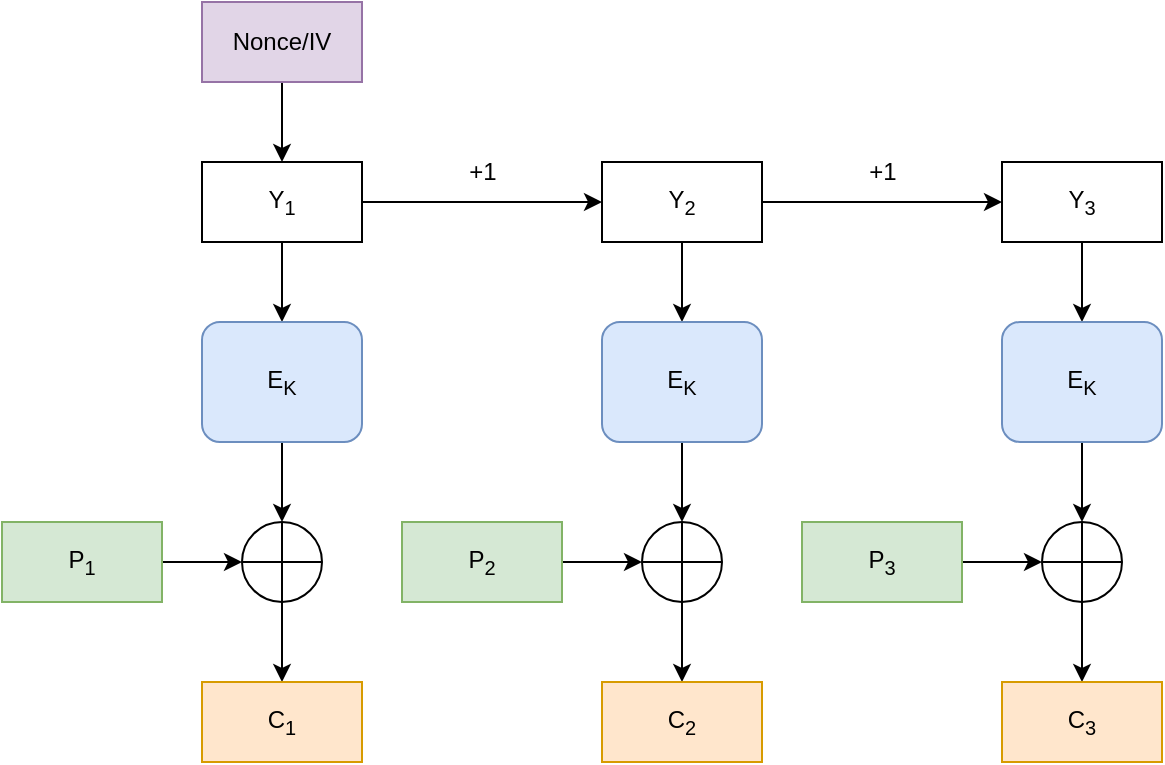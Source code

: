<mxfile version="23.0.0" type="device">
  <diagram name="Page-1" id="D2jS-NvSDsYDTageLER6">
    <mxGraphModel dx="767" dy="510" grid="1" gridSize="10" guides="1" tooltips="1" connect="1" arrows="1" fold="1" page="1" pageScale="1" pageWidth="1700" pageHeight="2200" math="0" shadow="0">
      <root>
        <mxCell id="0" />
        <mxCell id="1" parent="0" />
        <mxCell id="HoHo2z-yK8uKQ-re_OmP-27" style="edgeStyle=orthogonalEdgeStyle;rounded=0;orthogonalLoop=1;jettySize=auto;html=1;exitX=0.5;exitY=1;exitDx=0;exitDy=0;entryX=0.5;entryY=0;entryDx=0;entryDy=0;" parent="1" source="HoHo2z-yK8uKQ-re_OmP-4" target="HoHo2z-yK8uKQ-re_OmP-5" edge="1">
          <mxGeometry relative="1" as="geometry" />
        </mxCell>
        <mxCell id="HoHo2z-yK8uKQ-re_OmP-4" value="Nonce/IV" style="rounded=0;whiteSpace=wrap;html=1;fillColor=#e1d5e7;strokeColor=#9673a6;" parent="1" vertex="1">
          <mxGeometry x="200" y="120" width="80" height="40" as="geometry" />
        </mxCell>
        <mxCell id="HoHo2z-yK8uKQ-re_OmP-13" style="edgeStyle=orthogonalEdgeStyle;rounded=0;orthogonalLoop=1;jettySize=auto;html=1;exitX=0.5;exitY=1;exitDx=0;exitDy=0;entryX=0.5;entryY=0;entryDx=0;entryDy=0;" parent="1" source="HoHo2z-yK8uKQ-re_OmP-5" edge="1" target="HoHo2z-yK8uKQ-re_OmP-29">
          <mxGeometry relative="1" as="geometry">
            <mxPoint x="260" y="280" as="targetPoint" />
          </mxGeometry>
        </mxCell>
        <mxCell id="HoHo2z-yK8uKQ-re_OmP-19" style="edgeStyle=orthogonalEdgeStyle;rounded=0;orthogonalLoop=1;jettySize=auto;html=1;exitX=1;exitY=0.5;exitDx=0;exitDy=0;entryX=0;entryY=0.5;entryDx=0;entryDy=0;" parent="1" source="HoHo2z-yK8uKQ-re_OmP-5" target="HoHo2z-yK8uKQ-re_OmP-6" edge="1">
          <mxGeometry relative="1" as="geometry" />
        </mxCell>
        <mxCell id="HoHo2z-yK8uKQ-re_OmP-5" value="Y&lt;sub&gt;1&lt;/sub&gt;" style="rounded=0;whiteSpace=wrap;html=1;fillColor=none;" parent="1" vertex="1">
          <mxGeometry x="200" y="200" width="80" height="40" as="geometry" />
        </mxCell>
        <mxCell id="HoHo2z-yK8uKQ-re_OmP-20" style="edgeStyle=orthogonalEdgeStyle;rounded=0;orthogonalLoop=1;jettySize=auto;html=1;exitX=1;exitY=0.5;exitDx=0;exitDy=0;entryX=0;entryY=0.5;entryDx=0;entryDy=0;" parent="1" source="HoHo2z-yK8uKQ-re_OmP-6" target="HoHo2z-yK8uKQ-re_OmP-7" edge="1">
          <mxGeometry relative="1" as="geometry" />
        </mxCell>
        <mxCell id="zdUepmZOIQZ7dy83YugO-6" style="edgeStyle=orthogonalEdgeStyle;rounded=0;orthogonalLoop=1;jettySize=auto;html=1;exitX=0.5;exitY=1;exitDx=0;exitDy=0;entryX=0.5;entryY=0;entryDx=0;entryDy=0;" edge="1" parent="1" source="HoHo2z-yK8uKQ-re_OmP-6" target="zdUepmZOIQZ7dy83YugO-4">
          <mxGeometry relative="1" as="geometry" />
        </mxCell>
        <mxCell id="HoHo2z-yK8uKQ-re_OmP-6" value="Y&lt;sub&gt;2&lt;/sub&gt;" style="rounded=0;whiteSpace=wrap;html=1;fillColor=none;" parent="1" vertex="1">
          <mxGeometry x="400" y="200" width="80" height="40" as="geometry" />
        </mxCell>
        <mxCell id="zdUepmZOIQZ7dy83YugO-7" style="edgeStyle=orthogonalEdgeStyle;rounded=0;orthogonalLoop=1;jettySize=auto;html=1;exitX=0.5;exitY=1;exitDx=0;exitDy=0;entryX=0.5;entryY=0;entryDx=0;entryDy=0;" edge="1" parent="1" source="HoHo2z-yK8uKQ-re_OmP-7" target="zdUepmZOIQZ7dy83YugO-5">
          <mxGeometry relative="1" as="geometry" />
        </mxCell>
        <mxCell id="HoHo2z-yK8uKQ-re_OmP-7" value="Y&lt;sub&gt;3&lt;/sub&gt;" style="rounded=0;whiteSpace=wrap;html=1;fillColor=none;" parent="1" vertex="1">
          <mxGeometry x="600" y="200" width="80" height="40" as="geometry" />
        </mxCell>
        <mxCell id="HoHo2z-yK8uKQ-re_OmP-24" value="+1" style="text;html=1;align=center;verticalAlign=middle;resizable=0;points=[];autosize=1;strokeColor=none;fillColor=none;" parent="1" vertex="1">
          <mxGeometry x="320" y="190" width="40" height="30" as="geometry" />
        </mxCell>
        <mxCell id="zdUepmZOIQZ7dy83YugO-8" style="edgeStyle=orthogonalEdgeStyle;rounded=0;orthogonalLoop=1;jettySize=auto;html=1;exitX=0.5;exitY=1;exitDx=0;exitDy=0;entryX=0.5;entryY=0;entryDx=0;entryDy=0;" edge="1" parent="1" source="HoHo2z-yK8uKQ-re_OmP-29" target="HoHo2z-yK8uKQ-re_OmP-42">
          <mxGeometry relative="1" as="geometry" />
        </mxCell>
        <mxCell id="HoHo2z-yK8uKQ-re_OmP-29" value="E&lt;sub&gt;K&lt;/sub&gt;" style="rounded=1;whiteSpace=wrap;html=1;fillColor=#dae8fc;strokeColor=#6c8ebf;" parent="1" vertex="1">
          <mxGeometry x="200" y="280" width="80" height="60" as="geometry" />
        </mxCell>
        <mxCell id="HoHo2z-yK8uKQ-re_OmP-40" value="+1" style="text;html=1;align=center;verticalAlign=middle;resizable=0;points=[];autosize=1;strokeColor=none;fillColor=none;" parent="1" vertex="1">
          <mxGeometry x="520" y="190" width="40" height="30" as="geometry" />
        </mxCell>
        <mxCell id="HoHo2z-yK8uKQ-re_OmP-44" style="edgeStyle=orthogonalEdgeStyle;rounded=0;orthogonalLoop=1;jettySize=auto;html=1;exitX=1;exitY=0.5;exitDx=0;exitDy=0;entryX=0;entryY=0.5;entryDx=0;entryDy=0;" parent="1" source="HoHo2z-yK8uKQ-re_OmP-41" target="HoHo2z-yK8uKQ-re_OmP-42" edge="1">
          <mxGeometry relative="1" as="geometry" />
        </mxCell>
        <mxCell id="HoHo2z-yK8uKQ-re_OmP-41" value="P&lt;sub&gt;1&lt;/sub&gt;" style="rounded=0;whiteSpace=wrap;html=1;fillColor=#d5e8d4;strokeColor=#82b366;" parent="1" vertex="1">
          <mxGeometry x="100" y="380" width="80" height="40" as="geometry" />
        </mxCell>
        <mxCell id="HoHo2z-yK8uKQ-re_OmP-56" style="edgeStyle=orthogonalEdgeStyle;rounded=0;orthogonalLoop=1;jettySize=auto;html=1;exitX=0.5;exitY=1;exitDx=0;exitDy=0;entryX=0.5;entryY=0;entryDx=0;entryDy=0;" parent="1" source="HoHo2z-yK8uKQ-re_OmP-42" target="HoHo2z-yK8uKQ-re_OmP-53" edge="1">
          <mxGeometry relative="1" as="geometry" />
        </mxCell>
        <mxCell id="HoHo2z-yK8uKQ-re_OmP-42" value="" style="shape=orEllipse;perimeter=ellipsePerimeter;whiteSpace=wrap;html=1;backgroundOutline=1;fillColor=none;" parent="1" vertex="1">
          <mxGeometry x="220" y="380" width="40" height="40" as="geometry" />
        </mxCell>
        <mxCell id="HoHo2z-yK8uKQ-re_OmP-61" style="edgeStyle=orthogonalEdgeStyle;rounded=0;orthogonalLoop=1;jettySize=auto;html=1;exitX=1;exitY=0.5;exitDx=0;exitDy=0;entryX=0;entryY=0.5;entryDx=0;entryDy=0;" parent="1" source="HoHo2z-yK8uKQ-re_OmP-46" target="HoHo2z-yK8uKQ-re_OmP-59" edge="1">
          <mxGeometry relative="1" as="geometry" />
        </mxCell>
        <mxCell id="HoHo2z-yK8uKQ-re_OmP-46" value="P&lt;sub&gt;2&lt;/sub&gt;" style="rounded=0;whiteSpace=wrap;html=1;fillColor=#d5e8d4;strokeColor=#82b366;" parent="1" vertex="1">
          <mxGeometry x="300" y="380" width="80" height="40" as="geometry" />
        </mxCell>
        <mxCell id="HoHo2z-yK8uKQ-re_OmP-64" style="edgeStyle=orthogonalEdgeStyle;rounded=0;orthogonalLoop=1;jettySize=auto;html=1;exitX=1;exitY=0.5;exitDx=0;exitDy=0;entryX=0;entryY=0.5;entryDx=0;entryDy=0;" parent="1" source="HoHo2z-yK8uKQ-re_OmP-49" target="HoHo2z-yK8uKQ-re_OmP-60" edge="1">
          <mxGeometry relative="1" as="geometry" />
        </mxCell>
        <mxCell id="HoHo2z-yK8uKQ-re_OmP-49" value="P&lt;sub&gt;3&lt;/sub&gt;" style="rounded=0;whiteSpace=wrap;html=1;fillColor=#d5e8d4;strokeColor=#82b366;" parent="1" vertex="1">
          <mxGeometry x="500" y="380" width="80" height="40" as="geometry" />
        </mxCell>
        <mxCell id="HoHo2z-yK8uKQ-re_OmP-53" value="C&lt;sub&gt;1&lt;/sub&gt;" style="rounded=0;whiteSpace=wrap;html=1;fillColor=#ffe6cc;strokeColor=#d79b00;" parent="1" vertex="1">
          <mxGeometry x="200" y="460" width="80" height="40" as="geometry" />
        </mxCell>
        <mxCell id="zdUepmZOIQZ7dy83YugO-11" style="edgeStyle=orthogonalEdgeStyle;rounded=0;orthogonalLoop=1;jettySize=auto;html=1;exitX=0.5;exitY=1;exitDx=0;exitDy=0;entryX=0.5;entryY=0;entryDx=0;entryDy=0;" edge="1" parent="1" source="HoHo2z-yK8uKQ-re_OmP-59" target="zdUepmZOIQZ7dy83YugO-1">
          <mxGeometry relative="1" as="geometry" />
        </mxCell>
        <mxCell id="HoHo2z-yK8uKQ-re_OmP-59" value="" style="shape=orEllipse;perimeter=ellipsePerimeter;whiteSpace=wrap;html=1;backgroundOutline=1;fillColor=none;" parent="1" vertex="1">
          <mxGeometry x="420" y="380" width="40" height="40" as="geometry" />
        </mxCell>
        <mxCell id="zdUepmZOIQZ7dy83YugO-12" style="edgeStyle=orthogonalEdgeStyle;rounded=0;orthogonalLoop=1;jettySize=auto;html=1;exitX=0.5;exitY=1;exitDx=0;exitDy=0;entryX=0.5;entryY=0;entryDx=0;entryDy=0;" edge="1" parent="1" source="HoHo2z-yK8uKQ-re_OmP-60" target="zdUepmZOIQZ7dy83YugO-2">
          <mxGeometry relative="1" as="geometry" />
        </mxCell>
        <mxCell id="HoHo2z-yK8uKQ-re_OmP-60" value="" style="shape=orEllipse;perimeter=ellipsePerimeter;whiteSpace=wrap;html=1;backgroundOutline=1;fillColor=none;" parent="1" vertex="1">
          <mxGeometry x="620" y="380" width="40" height="40" as="geometry" />
        </mxCell>
        <mxCell id="zdUepmZOIQZ7dy83YugO-1" value="C&lt;sub&gt;2&lt;/sub&gt;" style="rounded=0;whiteSpace=wrap;html=1;fillColor=#ffe6cc;strokeColor=#d79b00;" vertex="1" parent="1">
          <mxGeometry x="400" y="460" width="80" height="40" as="geometry" />
        </mxCell>
        <mxCell id="zdUepmZOIQZ7dy83YugO-2" value="C&lt;sub&gt;3&lt;/sub&gt;" style="rounded=0;whiteSpace=wrap;html=1;fillColor=#ffe6cc;strokeColor=#d79b00;" vertex="1" parent="1">
          <mxGeometry x="600" y="460" width="80" height="40" as="geometry" />
        </mxCell>
        <mxCell id="zdUepmZOIQZ7dy83YugO-9" style="edgeStyle=orthogonalEdgeStyle;rounded=0;orthogonalLoop=1;jettySize=auto;html=1;exitX=0.5;exitY=1;exitDx=0;exitDy=0;entryX=0.5;entryY=0;entryDx=0;entryDy=0;" edge="1" parent="1" source="zdUepmZOIQZ7dy83YugO-4" target="HoHo2z-yK8uKQ-re_OmP-59">
          <mxGeometry relative="1" as="geometry" />
        </mxCell>
        <mxCell id="zdUepmZOIQZ7dy83YugO-4" value="E&lt;sub&gt;K&lt;/sub&gt;" style="rounded=1;whiteSpace=wrap;html=1;fillColor=#dae8fc;strokeColor=#6c8ebf;" vertex="1" parent="1">
          <mxGeometry x="400" y="280" width="80" height="60" as="geometry" />
        </mxCell>
        <mxCell id="zdUepmZOIQZ7dy83YugO-10" style="edgeStyle=orthogonalEdgeStyle;rounded=0;orthogonalLoop=1;jettySize=auto;html=1;exitX=0.5;exitY=1;exitDx=0;exitDy=0;entryX=0.5;entryY=0;entryDx=0;entryDy=0;" edge="1" parent="1" source="zdUepmZOIQZ7dy83YugO-5" target="HoHo2z-yK8uKQ-re_OmP-60">
          <mxGeometry relative="1" as="geometry" />
        </mxCell>
        <mxCell id="zdUepmZOIQZ7dy83YugO-5" value="E&lt;sub&gt;K&lt;/sub&gt;" style="rounded=1;whiteSpace=wrap;html=1;fillColor=#dae8fc;strokeColor=#6c8ebf;" vertex="1" parent="1">
          <mxGeometry x="600" y="280" width="80" height="60" as="geometry" />
        </mxCell>
      </root>
    </mxGraphModel>
  </diagram>
</mxfile>
